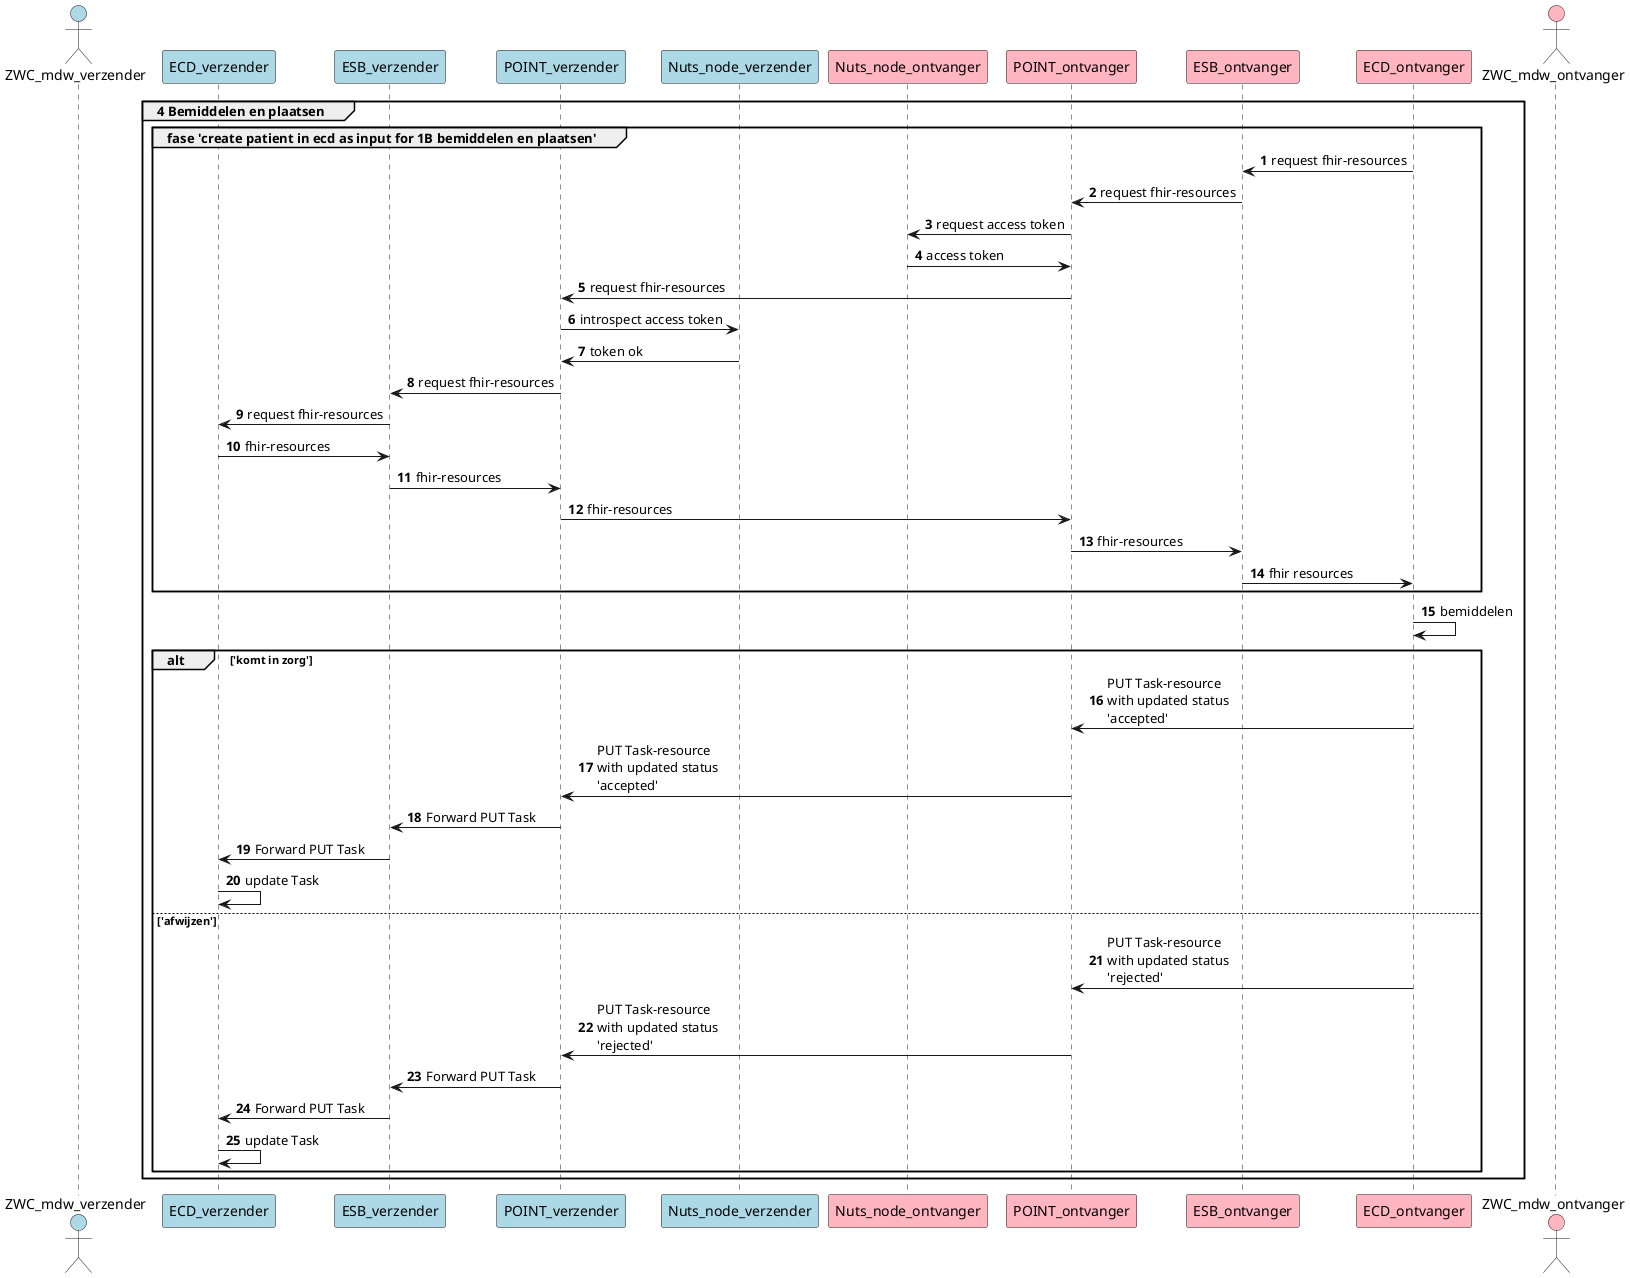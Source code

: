 @startuml
actor ZWC_mdw_verzender #lightblue
participant ECD_verzender #lightblue
participant ESB_verzender #lightblue
participant POINT_verzender #lightblue
participant Nuts_node_verzender #lightblue

participant Nuts_node_ontvanger #lightpink
participant POINT_ontvanger #lightpink
participant ESB_ontvanger #lightpink
participant ECD_ontvanger #lightpink
actor ZWC_mdw_ontvanger #lightpink

autonumber

group 4 Bemiddelen en plaatsen
  
  group fase 'create patient in ecd as input for 1B bemiddelen en plaatsen'
    ECD_ontvanger -> ESB_ontvanger: request fhir-resources
    ESB_ontvanger -> POINT_ontvanger: request fhir-resources
    POINT_ontvanger -> Nuts_node_ontvanger: request access token
    Nuts_node_ontvanger -> POINT_ontvanger: access token
    POINT_ontvanger -> POINT_verzender: request fhir-resources
    POINT_verzender -> Nuts_node_verzender: introspect access token
    Nuts_node_verzender -> POINT_verzender: token ok
    POINT_verzender -> ESB_verzender: request fhir-resources
    ESB_verzender -> ECD_verzender: request fhir-resources
    ECD_verzender -> ESB_verzender: fhir-resources
    ESB_verzender -> POINT_verzender: fhir-resources
    POINT_verzender -> POINT_ontvanger: fhir-resources
    POINT_ontvanger -> ESB_ontvanger: fhir-resources
    ESB_ontvanger -> ECD_ontvanger: fhir resources
  end group

  ECD_ontvanger -> ECD_ontvanger: bemiddelen
  
  alt 'komt in zorg'
    ECD_ontvanger -> POINT_ontvanger: PUT Task-resource \nwith updated status\n'accepted'
    POINT_ontvanger -> POINT_verzender: PUT Task-resource \nwith updated status\n'accepted'
    POINT_verzender -> ESB_verzender: Forward PUT Task
    ESB_verzender -> ECD_verzender: Forward PUT Task
    ECD_verzender -> ECD_verzender: update Task

  else 'afwijzen'
    ECD_ontvanger -> POINT_ontvanger: PUT Task-resource \nwith updated status\n'rejected'
    POINT_ontvanger -> POINT_verzender: PUT Task-resource \nwith updated status\n'rejected'
    POINT_verzender -> ESB_verzender: Forward PUT Task
    ESB_verzender -> ECD_verzender: Forward PUT Task
    ECD_verzender -> ECD_verzender: update Task
  end

end group
@enduml
